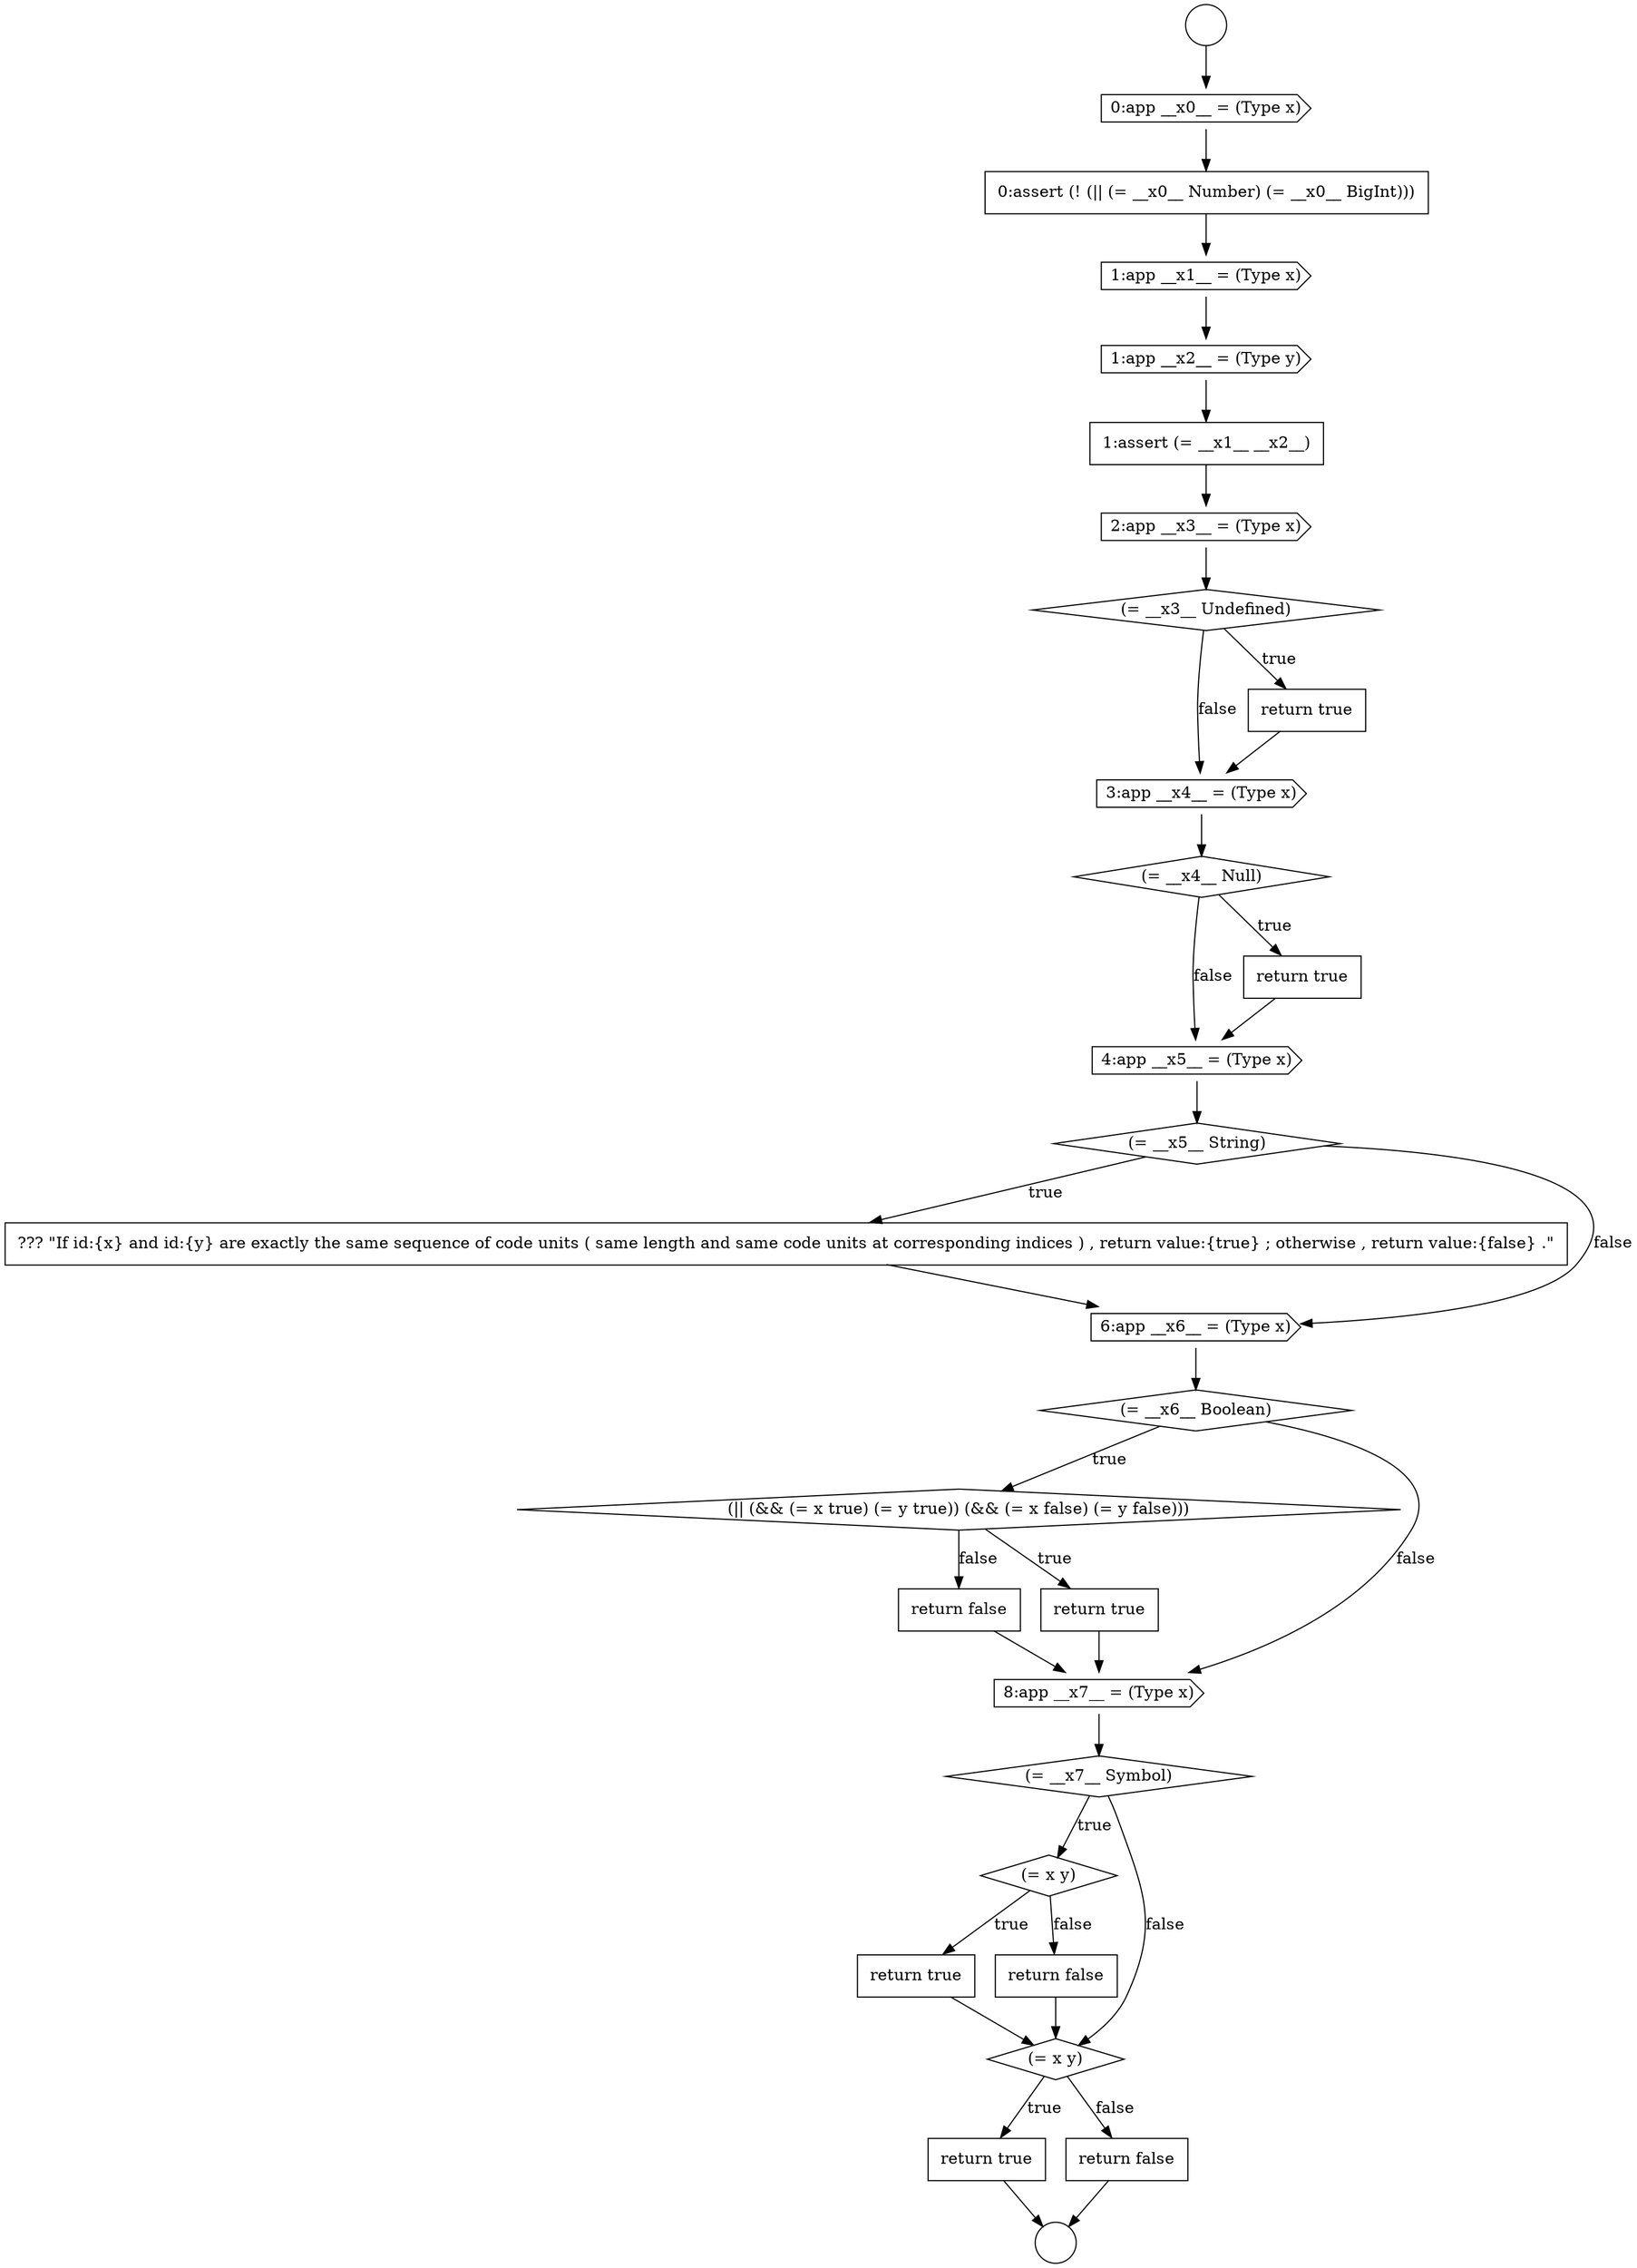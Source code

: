 digraph {
  node809 [shape=cds, label=<<font color="black">0:app __x0__ = (Type x)</font>> color="black" fillcolor="white" style=filled]
  node814 [shape=cds, label=<<font color="black">2:app __x3__ = (Type x)</font>> color="black" fillcolor="white" style=filled]
  node829 [shape=diamond, label=<<font color="black">(= __x7__ Symbol)</font>> color="black" fillcolor="white" style=filled]
  node817 [shape=cds, label=<<font color="black">3:app __x4__ = (Type x)</font>> color="black" fillcolor="white" style=filled]
  node810 [shape=none, margin=0, label=<<font color="black">
    <table border="0" cellborder="1" cellspacing="0" cellpadding="10">
      <tr><td align="left">0:assert (! (|| (= __x0__ Number) (= __x0__ BigInt)))</td></tr>
    </table>
  </font>> color="black" fillcolor="white" style=filled]
  node830 [shape=diamond, label=<<font color="black">(= x y)</font>> color="black" fillcolor="white" style=filled]
  node824 [shape=diamond, label=<<font color="black">(= __x6__ Boolean)</font>> color="black" fillcolor="white" style=filled]
  node831 [shape=none, margin=0, label=<<font color="black">
    <table border="0" cellborder="1" cellspacing="0" cellpadding="10">
      <tr><td align="left">return true</td></tr>
    </table>
  </font>> color="black" fillcolor="white" style=filled]
  node827 [shape=none, margin=0, label=<<font color="black">
    <table border="0" cellborder="1" cellspacing="0" cellpadding="10">
      <tr><td align="left">return false</td></tr>
    </table>
  </font>> color="black" fillcolor="white" style=filled]
  node808 [shape=circle label=" " color="black" fillcolor="white" style=filled]
  node813 [shape=none, margin=0, label=<<font color="black">
    <table border="0" cellborder="1" cellspacing="0" cellpadding="10">
      <tr><td align="left">1:assert (= __x1__ __x2__)</td></tr>
    </table>
  </font>> color="black" fillcolor="white" style=filled]
  node832 [shape=none, margin=0, label=<<font color="black">
    <table border="0" cellborder="1" cellspacing="0" cellpadding="10">
      <tr><td align="left">return false</td></tr>
    </table>
  </font>> color="black" fillcolor="white" style=filled]
  node822 [shape=none, margin=0, label=<<font color="black">
    <table border="0" cellborder="1" cellspacing="0" cellpadding="10">
      <tr><td align="left">??? &quot;If id:{x} and id:{y} are exactly the same sequence of code units ( same length and same code units at corresponding indices ) , return value:{true} ; otherwise , return value:{false} .&quot;</td></tr>
    </table>
  </font>> color="black" fillcolor="white" style=filled]
  node834 [shape=none, margin=0, label=<<font color="black">
    <table border="0" cellborder="1" cellspacing="0" cellpadding="10">
      <tr><td align="left">return true</td></tr>
    </table>
  </font>> color="black" fillcolor="white" style=filled]
  node821 [shape=diamond, label=<<font color="black">(= __x5__ String)</font>> color="black" fillcolor="white" style=filled]
  node825 [shape=diamond, label=<<font color="black">(|| (&amp;&amp; (= x true) (= y true)) (&amp;&amp; (= x false) (= y false)))</font>> color="black" fillcolor="white" style=filled]
  node820 [shape=cds, label=<<font color="black">4:app __x5__ = (Type x)</font>> color="black" fillcolor="white" style=filled]
  node815 [shape=diamond, label=<<font color="black">(= __x3__ Undefined)</font>> color="black" fillcolor="white" style=filled]
  node819 [shape=none, margin=0, label=<<font color="black">
    <table border="0" cellborder="1" cellspacing="0" cellpadding="10">
      <tr><td align="left">return true</td></tr>
    </table>
  </font>> color="black" fillcolor="white" style=filled]
  node826 [shape=none, margin=0, label=<<font color="black">
    <table border="0" cellborder="1" cellspacing="0" cellpadding="10">
      <tr><td align="left">return true</td></tr>
    </table>
  </font>> color="black" fillcolor="white" style=filled]
  node811 [shape=cds, label=<<font color="black">1:app __x1__ = (Type x)</font>> color="black" fillcolor="white" style=filled]
  node816 [shape=none, margin=0, label=<<font color="black">
    <table border="0" cellborder="1" cellspacing="0" cellpadding="10">
      <tr><td align="left">return true</td></tr>
    </table>
  </font>> color="black" fillcolor="white" style=filled]
  node812 [shape=cds, label=<<font color="black">1:app __x2__ = (Type y)</font>> color="black" fillcolor="white" style=filled]
  node823 [shape=cds, label=<<font color="black">6:app __x6__ = (Type x)</font>> color="black" fillcolor="white" style=filled]
  node833 [shape=diamond, label=<<font color="black">(= x y)</font>> color="black" fillcolor="white" style=filled]
  node835 [shape=none, margin=0, label=<<font color="black">
    <table border="0" cellborder="1" cellspacing="0" cellpadding="10">
      <tr><td align="left">return false</td></tr>
    </table>
  </font>> color="black" fillcolor="white" style=filled]
  node818 [shape=diamond, label=<<font color="black">(= __x4__ Null)</font>> color="black" fillcolor="white" style=filled]
  node807 [shape=circle label=" " color="black" fillcolor="white" style=filled]
  node828 [shape=cds, label=<<font color="black">8:app __x7__ = (Type x)</font>> color="black" fillcolor="white" style=filled]
  node830 -> node831 [label=<<font color="black">true</font>> color="black"]
  node830 -> node832 [label=<<font color="black">false</font>> color="black"]
  node824 -> node825 [label=<<font color="black">true</font>> color="black"]
  node824 -> node828 [label=<<font color="black">false</font>> color="black"]
  node822 -> node823 [ color="black"]
  node814 -> node815 [ color="black"]
  node832 -> node833 [ color="black"]
  node827 -> node828 [ color="black"]
  node834 -> node808 [ color="black"]
  node829 -> node830 [label=<<font color="black">true</font>> color="black"]
  node829 -> node833 [label=<<font color="black">false</font>> color="black"]
  node811 -> node812 [ color="black"]
  node815 -> node816 [label=<<font color="black">true</font>> color="black"]
  node815 -> node817 [label=<<font color="black">false</font>> color="black"]
  node818 -> node819 [label=<<font color="black">true</font>> color="black"]
  node818 -> node820 [label=<<font color="black">false</font>> color="black"]
  node807 -> node809 [ color="black"]
  node813 -> node814 [ color="black"]
  node809 -> node810 [ color="black"]
  node828 -> node829 [ color="black"]
  node820 -> node821 [ color="black"]
  node835 -> node808 [ color="black"]
  node833 -> node834 [label=<<font color="black">true</font>> color="black"]
  node833 -> node835 [label=<<font color="black">false</font>> color="black"]
  node823 -> node824 [ color="black"]
  node821 -> node822 [label=<<font color="black">true</font>> color="black"]
  node821 -> node823 [label=<<font color="black">false</font>> color="black"]
  node816 -> node817 [ color="black"]
  node812 -> node813 [ color="black"]
  node825 -> node826 [label=<<font color="black">true</font>> color="black"]
  node825 -> node827 [label=<<font color="black">false</font>> color="black"]
  node819 -> node820 [ color="black"]
  node826 -> node828 [ color="black"]
  node831 -> node833 [ color="black"]
  node810 -> node811 [ color="black"]
  node817 -> node818 [ color="black"]
}
